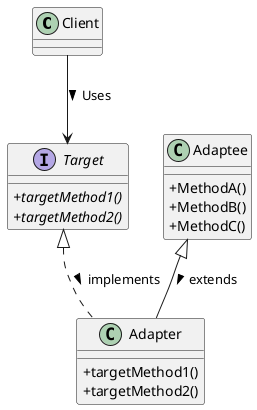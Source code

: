 @startuml
skinparam classAttributeIconSize 0

class Client {
}

interface Target {
    {abstract} +targetMethod1()
    {abstract} +targetMethod2()
}

class Adapter {
    +targetMethod1()
    +targetMethod2()    
}

class Adaptee {
    +MethodA()
    +MethodB()
    +MethodC()
}

Client --> Target : Uses >
Target <|.. Adapter : implements >
Adaptee <|-- Adapter : extends >

@enduml
